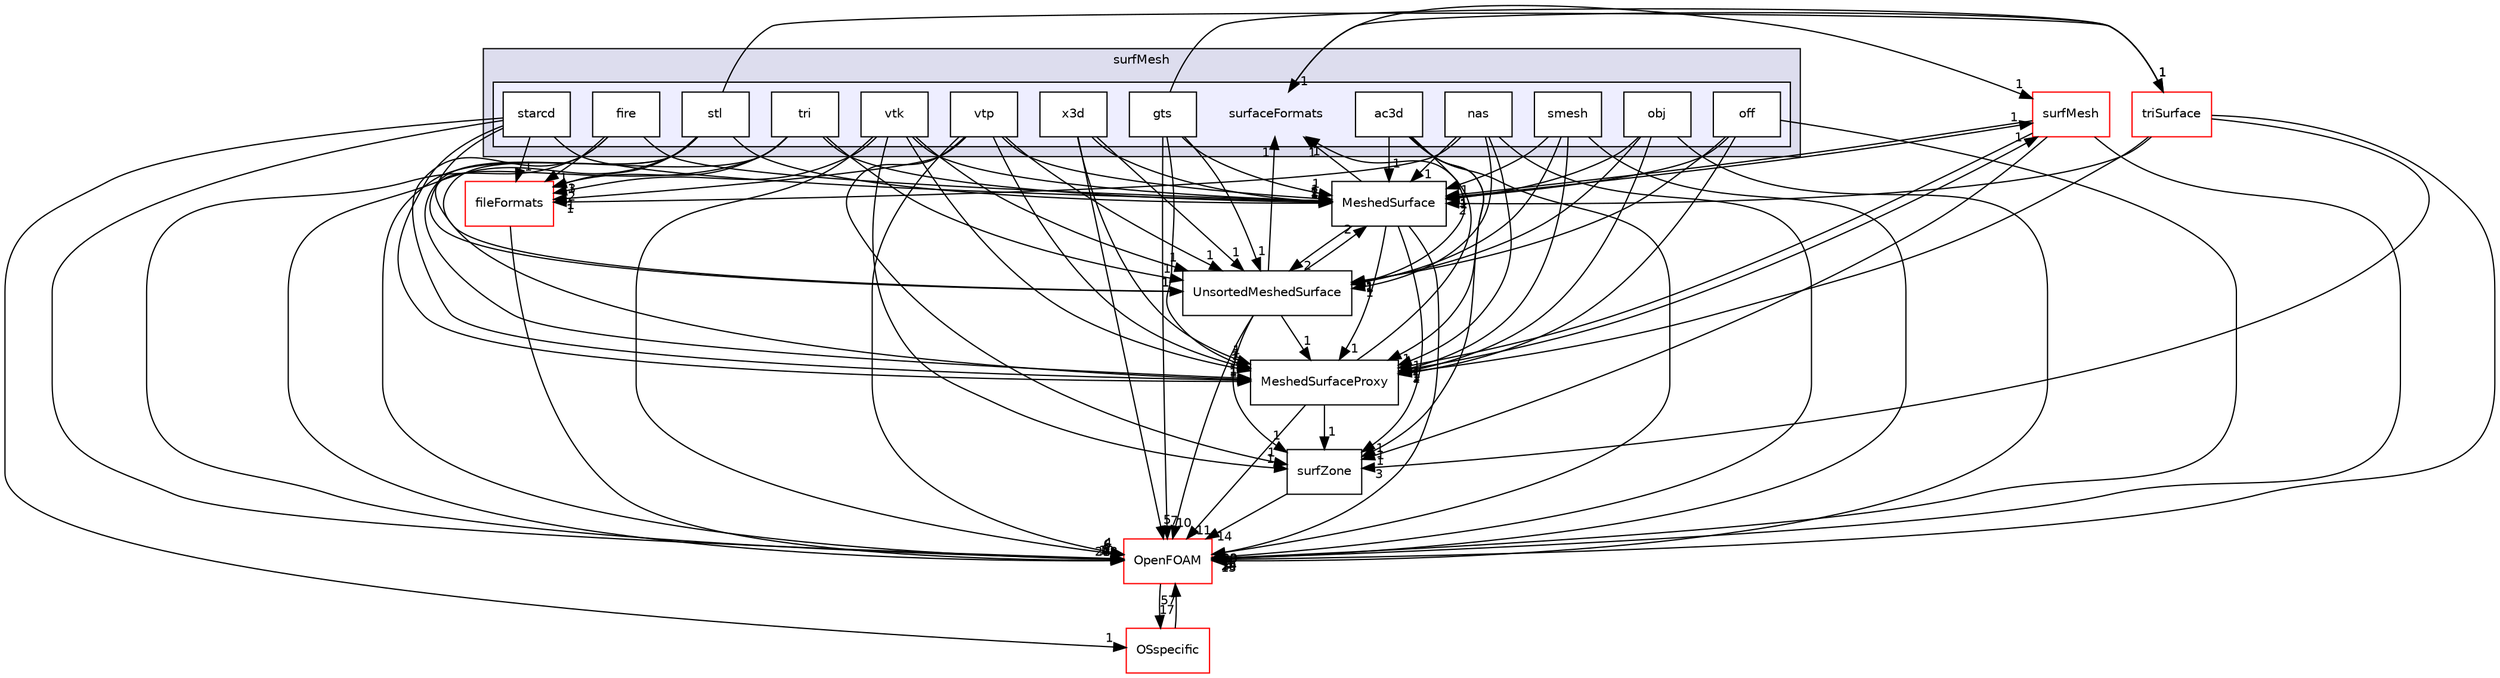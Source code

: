 digraph "src/surfMesh/surfaceFormats" {
  bgcolor=transparent;
  compound=true
  node [ fontsize="10", fontname="Helvetica"];
  edge [ labelfontsize="10", labelfontname="Helvetica"];
  subgraph clusterdir_0a88fe22feb23ce5f078a04a1df67721 {
    graph [ bgcolor="#ddddee", pencolor="black", label="surfMesh" fontname="Helvetica", fontsize="10", URL="dir_0a88fe22feb23ce5f078a04a1df67721.html"]
  subgraph clusterdir_3ad8f5f9808d8196d04eb1769c1a10a8 {
    graph [ bgcolor="#eeeeff", pencolor="black", label="" URL="dir_3ad8f5f9808d8196d04eb1769c1a10a8.html"];
    dir_3ad8f5f9808d8196d04eb1769c1a10a8 [shape=plaintext label="surfaceFormats"];
    dir_a0d3919a5be113550e6a2de971e4c7d0 [shape=box label="ac3d" color="black" fillcolor="white" style="filled" URL="dir_a0d3919a5be113550e6a2de971e4c7d0.html"];
    dir_790ca543ebb2f3a5d5029760c75e72c0 [shape=box label="fire" color="black" fillcolor="white" style="filled" URL="dir_790ca543ebb2f3a5d5029760c75e72c0.html"];
    dir_b440c43d3dac57fe4de98a27bda37c68 [shape=box label="gts" color="black" fillcolor="white" style="filled" URL="dir_b440c43d3dac57fe4de98a27bda37c68.html"];
    dir_add442f83fbb2b19ff5d31eb890145ba [shape=box label="nas" color="black" fillcolor="white" style="filled" URL="dir_add442f83fbb2b19ff5d31eb890145ba.html"];
    dir_d5882ded542ce1b2fc65f2a9f77bd4de [shape=box label="obj" color="black" fillcolor="white" style="filled" URL="dir_d5882ded542ce1b2fc65f2a9f77bd4de.html"];
    dir_fb19f172023c804c55a4bfa453928498 [shape=box label="off" color="black" fillcolor="white" style="filled" URL="dir_fb19f172023c804c55a4bfa453928498.html"];
    dir_07abf67a6bec1375387dc9343497187d [shape=box label="smesh" color="black" fillcolor="white" style="filled" URL="dir_07abf67a6bec1375387dc9343497187d.html"];
    dir_fbcf66115bd0e57cf23b757899102321 [shape=box label="starcd" color="black" fillcolor="white" style="filled" URL="dir_fbcf66115bd0e57cf23b757899102321.html"];
    dir_b20d14d55431f831f23e2e19b3e68809 [shape=box label="stl" color="black" fillcolor="white" style="filled" URL="dir_b20d14d55431f831f23e2e19b3e68809.html"];
    dir_eeac2b85fcaa021005c601eccd2d10ba [shape=box label="tri" color="black" fillcolor="white" style="filled" URL="dir_eeac2b85fcaa021005c601eccd2d10ba.html"];
    dir_a12e3289a65221f4b50538aae77cde5e [shape=box label="vtk" color="black" fillcolor="white" style="filled" URL="dir_a12e3289a65221f4b50538aae77cde5e.html"];
    dir_8a4b668f8ffd927609c04db5fa340d91 [shape=box label="vtp" color="black" fillcolor="white" style="filled" URL="dir_8a4b668f8ffd927609c04db5fa340d91.html"];
    dir_b0d4fc470926f57e7a61f7885d3bb935 [shape=box label="x3d" color="black" fillcolor="white" style="filled" URL="dir_b0d4fc470926f57e7a61f7885d3bb935.html"];
  }
  }
  dir_e8a93c077ed83521fb6f866085887369 [shape=box label="surfMesh" color="red" URL="dir_e8a93c077ed83521fb6f866085887369.html"];
  dir_c7b425ce1feba157c3a628060f167f64 [shape=box label="MeshedSurface" URL="dir_c7b425ce1feba157c3a628060f167f64.html"];
  dir_b05602f37bb521a7142c0a3e200b5f35 [shape=box label="fileFormats" color="red" URL="dir_b05602f37bb521a7142c0a3e200b5f35.html"];
  dir_224334990af5761cc26bd2eed4da00bd [shape=box label="UnsortedMeshedSurface" URL="dir_224334990af5761cc26bd2eed4da00bd.html"];
  dir_b94b4c44c7e690bcc15ace8c383557d9 [shape=box label="triSurface" color="red" URL="dir_b94b4c44c7e690bcc15ace8c383557d9.html"];
  dir_b2d126e3ab79c2145c7a44de22e5f675 [shape=box label="MeshedSurfaceProxy" URL="dir_b2d126e3ab79c2145c7a44de22e5f675.html"];
  dir_c5473ff19b20e6ec4dfe5c310b3778a8 [shape=box label="OpenFOAM" color="red" URL="dir_c5473ff19b20e6ec4dfe5c310b3778a8.html"];
  dir_367e2591196b309d6036c64a18218666 [shape=box label="surfZone" URL="dir_367e2591196b309d6036c64a18218666.html"];
  dir_1e7df7a7407fc4618be5c18f76eb7b99 [shape=box label="OSspecific" color="red" URL="dir_1e7df7a7407fc4618be5c18f76eb7b99.html"];
  dir_e8a93c077ed83521fb6f866085887369->dir_c7b425ce1feba157c3a628060f167f64 [headlabel="1", labeldistance=1.5 headhref="dir_003647_003626.html"];
  dir_e8a93c077ed83521fb6f866085887369->dir_b2d126e3ab79c2145c7a44de22e5f675 [headlabel="1", labeldistance=1.5 headhref="dir_003647_003628.html"];
  dir_e8a93c077ed83521fb6f866085887369->dir_c5473ff19b20e6ec4dfe5c310b3778a8 [headlabel="14", labeldistance=1.5 headhref="dir_003647_002151.html"];
  dir_e8a93c077ed83521fb6f866085887369->dir_367e2591196b309d6036c64a18218666 [headlabel="1", labeldistance=1.5 headhref="dir_003647_003649.html"];
  dir_c7b425ce1feba157c3a628060f167f64->dir_e8a93c077ed83521fb6f866085887369 [headlabel="1", labeldistance=1.5 headhref="dir_003626_003647.html"];
  dir_c7b425ce1feba157c3a628060f167f64->dir_224334990af5761cc26bd2eed4da00bd [headlabel="2", labeldistance=1.5 headhref="dir_003626_003653.html"];
  dir_c7b425ce1feba157c3a628060f167f64->dir_b2d126e3ab79c2145c7a44de22e5f675 [headlabel="1", labeldistance=1.5 headhref="dir_003626_003628.html"];
  dir_c7b425ce1feba157c3a628060f167f64->dir_c5473ff19b20e6ec4dfe5c310b3778a8 [headlabel="23", labeldistance=1.5 headhref="dir_003626_002151.html"];
  dir_c7b425ce1feba157c3a628060f167f64->dir_367e2591196b309d6036c64a18218666 [headlabel="1", labeldistance=1.5 headhref="dir_003626_003649.html"];
  dir_c7b425ce1feba157c3a628060f167f64->dir_3ad8f5f9808d8196d04eb1769c1a10a8 [headlabel="1", labeldistance=1.5 headhref="dir_003626_003632.html"];
  dir_a12e3289a65221f4b50538aae77cde5e->dir_c7b425ce1feba157c3a628060f167f64 [headlabel="1", labeldistance=1.5 headhref="dir_003643_003626.html"];
  dir_a12e3289a65221f4b50538aae77cde5e->dir_b05602f37bb521a7142c0a3e200b5f35 [headlabel="2", labeldistance=1.5 headhref="dir_003643_000682.html"];
  dir_a12e3289a65221f4b50538aae77cde5e->dir_224334990af5761cc26bd2eed4da00bd [headlabel="1", labeldistance=1.5 headhref="dir_003643_003653.html"];
  dir_a12e3289a65221f4b50538aae77cde5e->dir_b2d126e3ab79c2145c7a44de22e5f675 [headlabel="1", labeldistance=1.5 headhref="dir_003643_003628.html"];
  dir_a12e3289a65221f4b50538aae77cde5e->dir_c5473ff19b20e6ec4dfe5c310b3778a8 [headlabel="6", labeldistance=1.5 headhref="dir_003643_002151.html"];
  dir_a12e3289a65221f4b50538aae77cde5e->dir_367e2591196b309d6036c64a18218666 [headlabel="1", labeldistance=1.5 headhref="dir_003643_003649.html"];
  dir_b05602f37bb521a7142c0a3e200b5f35->dir_c5473ff19b20e6ec4dfe5c310b3778a8 [headlabel="218", labeldistance=1.5 headhref="dir_000682_002151.html"];
  dir_b440c43d3dac57fe4de98a27bda37c68->dir_c7b425ce1feba157c3a628060f167f64 [headlabel="1", labeldistance=1.5 headhref="dir_003635_003626.html"];
  dir_b440c43d3dac57fe4de98a27bda37c68->dir_224334990af5761cc26bd2eed4da00bd [headlabel="1", labeldistance=1.5 headhref="dir_003635_003653.html"];
  dir_b440c43d3dac57fe4de98a27bda37c68->dir_b94b4c44c7e690bcc15ace8c383557d9 [headlabel="1", labeldistance=1.5 headhref="dir_003635_003650.html"];
  dir_b440c43d3dac57fe4de98a27bda37c68->dir_b2d126e3ab79c2145c7a44de22e5f675 [headlabel="1", labeldistance=1.5 headhref="dir_003635_003628.html"];
  dir_b440c43d3dac57fe4de98a27bda37c68->dir_c5473ff19b20e6ec4dfe5c310b3778a8 [headlabel="7", labeldistance=1.5 headhref="dir_003635_002151.html"];
  dir_8a4b668f8ffd927609c04db5fa340d91->dir_c7b425ce1feba157c3a628060f167f64 [headlabel="1", labeldistance=1.5 headhref="dir_003644_003626.html"];
  dir_8a4b668f8ffd927609c04db5fa340d91->dir_b05602f37bb521a7142c0a3e200b5f35 [headlabel="1", labeldistance=1.5 headhref="dir_003644_000682.html"];
  dir_8a4b668f8ffd927609c04db5fa340d91->dir_224334990af5761cc26bd2eed4da00bd [headlabel="1", labeldistance=1.5 headhref="dir_003644_003653.html"];
  dir_8a4b668f8ffd927609c04db5fa340d91->dir_b2d126e3ab79c2145c7a44de22e5f675 [headlabel="1", labeldistance=1.5 headhref="dir_003644_003628.html"];
  dir_8a4b668f8ffd927609c04db5fa340d91->dir_c5473ff19b20e6ec4dfe5c310b3778a8 [headlabel="4", labeldistance=1.5 headhref="dir_003644_002151.html"];
  dir_8a4b668f8ffd927609c04db5fa340d91->dir_367e2591196b309d6036c64a18218666 [headlabel="1", labeldistance=1.5 headhref="dir_003644_003649.html"];
  dir_224334990af5761cc26bd2eed4da00bd->dir_c7b425ce1feba157c3a628060f167f64 [headlabel="2", labeldistance=1.5 headhref="dir_003653_003626.html"];
  dir_224334990af5761cc26bd2eed4da00bd->dir_b2d126e3ab79c2145c7a44de22e5f675 [headlabel="1", labeldistance=1.5 headhref="dir_003653_003628.html"];
  dir_224334990af5761cc26bd2eed4da00bd->dir_c5473ff19b20e6ec4dfe5c310b3778a8 [headlabel="10", labeldistance=1.5 headhref="dir_003653_002151.html"];
  dir_224334990af5761cc26bd2eed4da00bd->dir_367e2591196b309d6036c64a18218666 [headlabel="1", labeldistance=1.5 headhref="dir_003653_003649.html"];
  dir_224334990af5761cc26bd2eed4da00bd->dir_3ad8f5f9808d8196d04eb1769c1a10a8 [headlabel="1", labeldistance=1.5 headhref="dir_003653_003632.html"];
  dir_eeac2b85fcaa021005c601eccd2d10ba->dir_c7b425ce1feba157c3a628060f167f64 [headlabel="1", labeldistance=1.5 headhref="dir_003642_003626.html"];
  dir_eeac2b85fcaa021005c601eccd2d10ba->dir_b05602f37bb521a7142c0a3e200b5f35 [headlabel="1", labeldistance=1.5 headhref="dir_003642_000682.html"];
  dir_eeac2b85fcaa021005c601eccd2d10ba->dir_224334990af5761cc26bd2eed4da00bd [headlabel="1", labeldistance=1.5 headhref="dir_003642_003653.html"];
  dir_eeac2b85fcaa021005c601eccd2d10ba->dir_b2d126e3ab79c2145c7a44de22e5f675 [headlabel="1", labeldistance=1.5 headhref="dir_003642_003628.html"];
  dir_eeac2b85fcaa021005c601eccd2d10ba->dir_c5473ff19b20e6ec4dfe5c310b3778a8 [headlabel="10", labeldistance=1.5 headhref="dir_003642_002151.html"];
  dir_a0d3919a5be113550e6a2de971e4c7d0->dir_c7b425ce1feba157c3a628060f167f64 [headlabel="1", labeldistance=1.5 headhref="dir_003633_003626.html"];
  dir_a0d3919a5be113550e6a2de971e4c7d0->dir_224334990af5761cc26bd2eed4da00bd [headlabel="1", labeldistance=1.5 headhref="dir_003633_003653.html"];
  dir_a0d3919a5be113550e6a2de971e4c7d0->dir_b2d126e3ab79c2145c7a44de22e5f675 [headlabel="1", labeldistance=1.5 headhref="dir_003633_003628.html"];
  dir_a0d3919a5be113550e6a2de971e4c7d0->dir_c5473ff19b20e6ec4dfe5c310b3778a8 [headlabel="10", labeldistance=1.5 headhref="dir_003633_002151.html"];
  dir_a0d3919a5be113550e6a2de971e4c7d0->dir_367e2591196b309d6036c64a18218666 [headlabel="1", labeldistance=1.5 headhref="dir_003633_003649.html"];
  dir_fbcf66115bd0e57cf23b757899102321->dir_c7b425ce1feba157c3a628060f167f64 [headlabel="2", labeldistance=1.5 headhref="dir_003640_003626.html"];
  dir_fbcf66115bd0e57cf23b757899102321->dir_b05602f37bb521a7142c0a3e200b5f35 [headlabel="1", labeldistance=1.5 headhref="dir_003640_000682.html"];
  dir_fbcf66115bd0e57cf23b757899102321->dir_224334990af5761cc26bd2eed4da00bd [headlabel="1", labeldistance=1.5 headhref="dir_003640_003653.html"];
  dir_fbcf66115bd0e57cf23b757899102321->dir_b2d126e3ab79c2145c7a44de22e5f675 [headlabel="1", labeldistance=1.5 headhref="dir_003640_003628.html"];
  dir_fbcf66115bd0e57cf23b757899102321->dir_c5473ff19b20e6ec4dfe5c310b3778a8 [headlabel="9", labeldistance=1.5 headhref="dir_003640_002151.html"];
  dir_fbcf66115bd0e57cf23b757899102321->dir_1e7df7a7407fc4618be5c18f76eb7b99 [headlabel="1", labeldistance=1.5 headhref="dir_003640_002944.html"];
  dir_b94b4c44c7e690bcc15ace8c383557d9->dir_c7b425ce1feba157c3a628060f167f64 [headlabel="2", labeldistance=1.5 headhref="dir_003650_003626.html"];
  dir_b94b4c44c7e690bcc15ace8c383557d9->dir_b2d126e3ab79c2145c7a44de22e5f675 [headlabel="1", labeldistance=1.5 headhref="dir_003650_003628.html"];
  dir_b94b4c44c7e690bcc15ace8c383557d9->dir_c5473ff19b20e6ec4dfe5c310b3778a8 [headlabel="29", labeldistance=1.5 headhref="dir_003650_002151.html"];
  dir_b94b4c44c7e690bcc15ace8c383557d9->dir_367e2591196b309d6036c64a18218666 [headlabel="3", labeldistance=1.5 headhref="dir_003650_003649.html"];
  dir_b94b4c44c7e690bcc15ace8c383557d9->dir_3ad8f5f9808d8196d04eb1769c1a10a8 [headlabel="1", labeldistance=1.5 headhref="dir_003650_003632.html"];
  dir_b2d126e3ab79c2145c7a44de22e5f675->dir_e8a93c077ed83521fb6f866085887369 [headlabel="1", labeldistance=1.5 headhref="dir_003628_003647.html"];
  dir_b2d126e3ab79c2145c7a44de22e5f675->dir_c5473ff19b20e6ec4dfe5c310b3778a8 [headlabel="11", labeldistance=1.5 headhref="dir_003628_002151.html"];
  dir_b2d126e3ab79c2145c7a44de22e5f675->dir_367e2591196b309d6036c64a18218666 [headlabel="1", labeldistance=1.5 headhref="dir_003628_003649.html"];
  dir_b2d126e3ab79c2145c7a44de22e5f675->dir_3ad8f5f9808d8196d04eb1769c1a10a8 [headlabel="1", labeldistance=1.5 headhref="dir_003628_003632.html"];
  dir_add442f83fbb2b19ff5d31eb890145ba->dir_c7b425ce1feba157c3a628060f167f64 [headlabel="1", labeldistance=1.5 headhref="dir_003636_003626.html"];
  dir_add442f83fbb2b19ff5d31eb890145ba->dir_b05602f37bb521a7142c0a3e200b5f35 [headlabel="1", labeldistance=1.5 headhref="dir_003636_000682.html"];
  dir_add442f83fbb2b19ff5d31eb890145ba->dir_224334990af5761cc26bd2eed4da00bd [headlabel="1", labeldistance=1.5 headhref="dir_003636_003653.html"];
  dir_add442f83fbb2b19ff5d31eb890145ba->dir_b2d126e3ab79c2145c7a44de22e5f675 [headlabel="1", labeldistance=1.5 headhref="dir_003636_003628.html"];
  dir_add442f83fbb2b19ff5d31eb890145ba->dir_c5473ff19b20e6ec4dfe5c310b3778a8 [headlabel="5", labeldistance=1.5 headhref="dir_003636_002151.html"];
  dir_c5473ff19b20e6ec4dfe5c310b3778a8->dir_1e7df7a7407fc4618be5c18f76eb7b99 [headlabel="17", labeldistance=1.5 headhref="dir_002151_002944.html"];
  dir_b20d14d55431f831f23e2e19b3e68809->dir_c7b425ce1feba157c3a628060f167f64 [headlabel="1", labeldistance=1.5 headhref="dir_003641_003626.html"];
  dir_b20d14d55431f831f23e2e19b3e68809->dir_b05602f37bb521a7142c0a3e200b5f35 [headlabel="3", labeldistance=1.5 headhref="dir_003641_000682.html"];
  dir_b20d14d55431f831f23e2e19b3e68809->dir_224334990af5761cc26bd2eed4da00bd [headlabel="1", labeldistance=1.5 headhref="dir_003641_003653.html"];
  dir_b20d14d55431f831f23e2e19b3e68809->dir_b94b4c44c7e690bcc15ace8c383557d9 [headlabel="1", labeldistance=1.5 headhref="dir_003641_003650.html"];
  dir_b20d14d55431f831f23e2e19b3e68809->dir_b2d126e3ab79c2145c7a44de22e5f675 [headlabel="1", labeldistance=1.5 headhref="dir_003641_003628.html"];
  dir_b20d14d55431f831f23e2e19b3e68809->dir_c5473ff19b20e6ec4dfe5c310b3778a8 [headlabel="6", labeldistance=1.5 headhref="dir_003641_002151.html"];
  dir_367e2591196b309d6036c64a18218666->dir_c5473ff19b20e6ec4dfe5c310b3778a8 [headlabel="14", labeldistance=1.5 headhref="dir_003649_002151.html"];
  dir_3ad8f5f9808d8196d04eb1769c1a10a8->dir_e8a93c077ed83521fb6f866085887369 [headlabel="1", labeldistance=1.5 headhref="dir_003632_003647.html"];
  dir_07abf67a6bec1375387dc9343497187d->dir_c7b425ce1feba157c3a628060f167f64 [headlabel="1", labeldistance=1.5 headhref="dir_003639_003626.html"];
  dir_07abf67a6bec1375387dc9343497187d->dir_224334990af5761cc26bd2eed4da00bd [headlabel="1", labeldistance=1.5 headhref="dir_003639_003653.html"];
  dir_07abf67a6bec1375387dc9343497187d->dir_b2d126e3ab79c2145c7a44de22e5f675 [headlabel="1", labeldistance=1.5 headhref="dir_003639_003628.html"];
  dir_07abf67a6bec1375387dc9343497187d->dir_c5473ff19b20e6ec4dfe5c310b3778a8 [headlabel="4", labeldistance=1.5 headhref="dir_003639_002151.html"];
  dir_790ca543ebb2f3a5d5029760c75e72c0->dir_c7b425ce1feba157c3a628060f167f64 [headlabel="1", labeldistance=1.5 headhref="dir_003634_003626.html"];
  dir_790ca543ebb2f3a5d5029760c75e72c0->dir_b05602f37bb521a7142c0a3e200b5f35 [headlabel="1", labeldistance=1.5 headhref="dir_003634_000682.html"];
  dir_790ca543ebb2f3a5d5029760c75e72c0->dir_b2d126e3ab79c2145c7a44de22e5f675 [headlabel="1", labeldistance=1.5 headhref="dir_003634_003628.html"];
  dir_790ca543ebb2f3a5d5029760c75e72c0->dir_c5473ff19b20e6ec4dfe5c310b3778a8 [headlabel="2", labeldistance=1.5 headhref="dir_003634_002151.html"];
  dir_b0d4fc470926f57e7a61f7885d3bb935->dir_c7b425ce1feba157c3a628060f167f64 [headlabel="1", labeldistance=1.5 headhref="dir_003645_003626.html"];
  dir_b0d4fc470926f57e7a61f7885d3bb935->dir_224334990af5761cc26bd2eed4da00bd [headlabel="1", labeldistance=1.5 headhref="dir_003645_003653.html"];
  dir_b0d4fc470926f57e7a61f7885d3bb935->dir_b2d126e3ab79c2145c7a44de22e5f675 [headlabel="1", labeldistance=1.5 headhref="dir_003645_003628.html"];
  dir_b0d4fc470926f57e7a61f7885d3bb935->dir_c5473ff19b20e6ec4dfe5c310b3778a8 [headlabel="5", labeldistance=1.5 headhref="dir_003645_002151.html"];
  dir_d5882ded542ce1b2fc65f2a9f77bd4de->dir_c7b425ce1feba157c3a628060f167f64 [headlabel="1", labeldistance=1.5 headhref="dir_003637_003626.html"];
  dir_d5882ded542ce1b2fc65f2a9f77bd4de->dir_224334990af5761cc26bd2eed4da00bd [headlabel="1", labeldistance=1.5 headhref="dir_003637_003653.html"];
  dir_d5882ded542ce1b2fc65f2a9f77bd4de->dir_b2d126e3ab79c2145c7a44de22e5f675 [headlabel="1", labeldistance=1.5 headhref="dir_003637_003628.html"];
  dir_d5882ded542ce1b2fc65f2a9f77bd4de->dir_c5473ff19b20e6ec4dfe5c310b3778a8 [headlabel="13", labeldistance=1.5 headhref="dir_003637_002151.html"];
  dir_fb19f172023c804c55a4bfa453928498->dir_c7b425ce1feba157c3a628060f167f64 [headlabel="1", labeldistance=1.5 headhref="dir_003638_003626.html"];
  dir_fb19f172023c804c55a4bfa453928498->dir_224334990af5761cc26bd2eed4da00bd [headlabel="1", labeldistance=1.5 headhref="dir_003638_003653.html"];
  dir_fb19f172023c804c55a4bfa453928498->dir_b2d126e3ab79c2145c7a44de22e5f675 [headlabel="1", labeldistance=1.5 headhref="dir_003638_003628.html"];
  dir_fb19f172023c804c55a4bfa453928498->dir_c5473ff19b20e6ec4dfe5c310b3778a8 [headlabel="6", labeldistance=1.5 headhref="dir_003638_002151.html"];
  dir_1e7df7a7407fc4618be5c18f76eb7b99->dir_c5473ff19b20e6ec4dfe5c310b3778a8 [headlabel="57", labeldistance=1.5 headhref="dir_002944_002151.html"];
}
